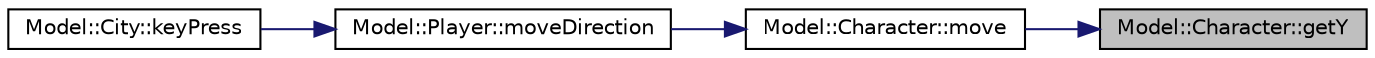 digraph "Model::Character::getY"
{
 // LATEX_PDF_SIZE
  edge [fontname="Helvetica",fontsize="10",labelfontname="Helvetica",labelfontsize="10"];
  node [fontname="Helvetica",fontsize="10",shape=record];
  rankdir="RL";
  Node1 [label="Model::Character::getY",height=0.2,width=0.4,color="black", fillcolor="grey75", style="filled", fontcolor="black",tooltip="getY"];
  Node1 -> Node2 [dir="back",color="midnightblue",fontsize="10",style="solid",fontname="Helvetica"];
  Node2 [label="Model::Character::move",height=0.2,width=0.4,color="black", fillcolor="white", style="filled",URL="$class_model_1_1_character.html#a3e2170617c4eb463826a7362158ef650",tooltip="move the item on the map with axis multipliers"];
  Node2 -> Node3 [dir="back",color="midnightblue",fontsize="10",style="solid",fontname="Helvetica"];
  Node3 [label="Model::Player::moveDirection",height=0.2,width=0.4,color="black", fillcolor="white", style="filled",URL="$class_model_1_1_player.html#abc93ae7810a5a346923078dffc5c6aaa",tooltip="moveDirection"];
  Node3 -> Node4 [dir="back",color="midnightblue",fontsize="10",style="solid",fontname="Helvetica"];
  Node4 [label="Model::City::keyPress",height=0.2,width=0.4,color="black", fillcolor="white", style="filled",URL="$class_model_1_1_city.html#aed16c5162f7695a6304754702244101b",tooltip="keyPress"];
}

